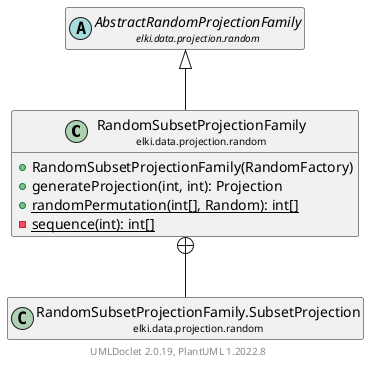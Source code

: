 @startuml
    remove .*\.(Instance|Par|Parameterizer|Factory)$
    set namespaceSeparator none
    hide empty fields
    hide empty methods

    class "<size:14>RandomSubsetProjectionFamily\n<size:10>elki.data.projection.random" as elki.data.projection.random.RandomSubsetProjectionFamily [[RandomSubsetProjectionFamily.html]] {
        +RandomSubsetProjectionFamily(RandomFactory)
        +generateProjection(int, int): Projection
        {static} +randomPermutation(int[], Random): int[]
        {static} -sequence(int): int[]
    }

    abstract class "<size:14>AbstractRandomProjectionFamily\n<size:10>elki.data.projection.random" as elki.data.projection.random.AbstractRandomProjectionFamily [[AbstractRandomProjectionFamily.html]]
    class "<size:14>RandomSubsetProjectionFamily.SubsetProjection\n<size:10>elki.data.projection.random" as elki.data.projection.random.RandomSubsetProjectionFamily.SubsetProjection [[RandomSubsetProjectionFamily.SubsetProjection.html]]
    class "<size:14>RandomSubsetProjectionFamily.Par\n<size:10>elki.data.projection.random" as elki.data.projection.random.RandomSubsetProjectionFamily.Par [[RandomSubsetProjectionFamily.Par.html]]

    elki.data.projection.random.AbstractRandomProjectionFamily <|-- elki.data.projection.random.RandomSubsetProjectionFamily
    elki.data.projection.random.RandomSubsetProjectionFamily +-- elki.data.projection.random.RandomSubsetProjectionFamily.SubsetProjection
    elki.data.projection.random.RandomSubsetProjectionFamily +-- elki.data.projection.random.RandomSubsetProjectionFamily.Par

    center footer UMLDoclet 2.0.19, PlantUML 1.2022.8
@enduml
